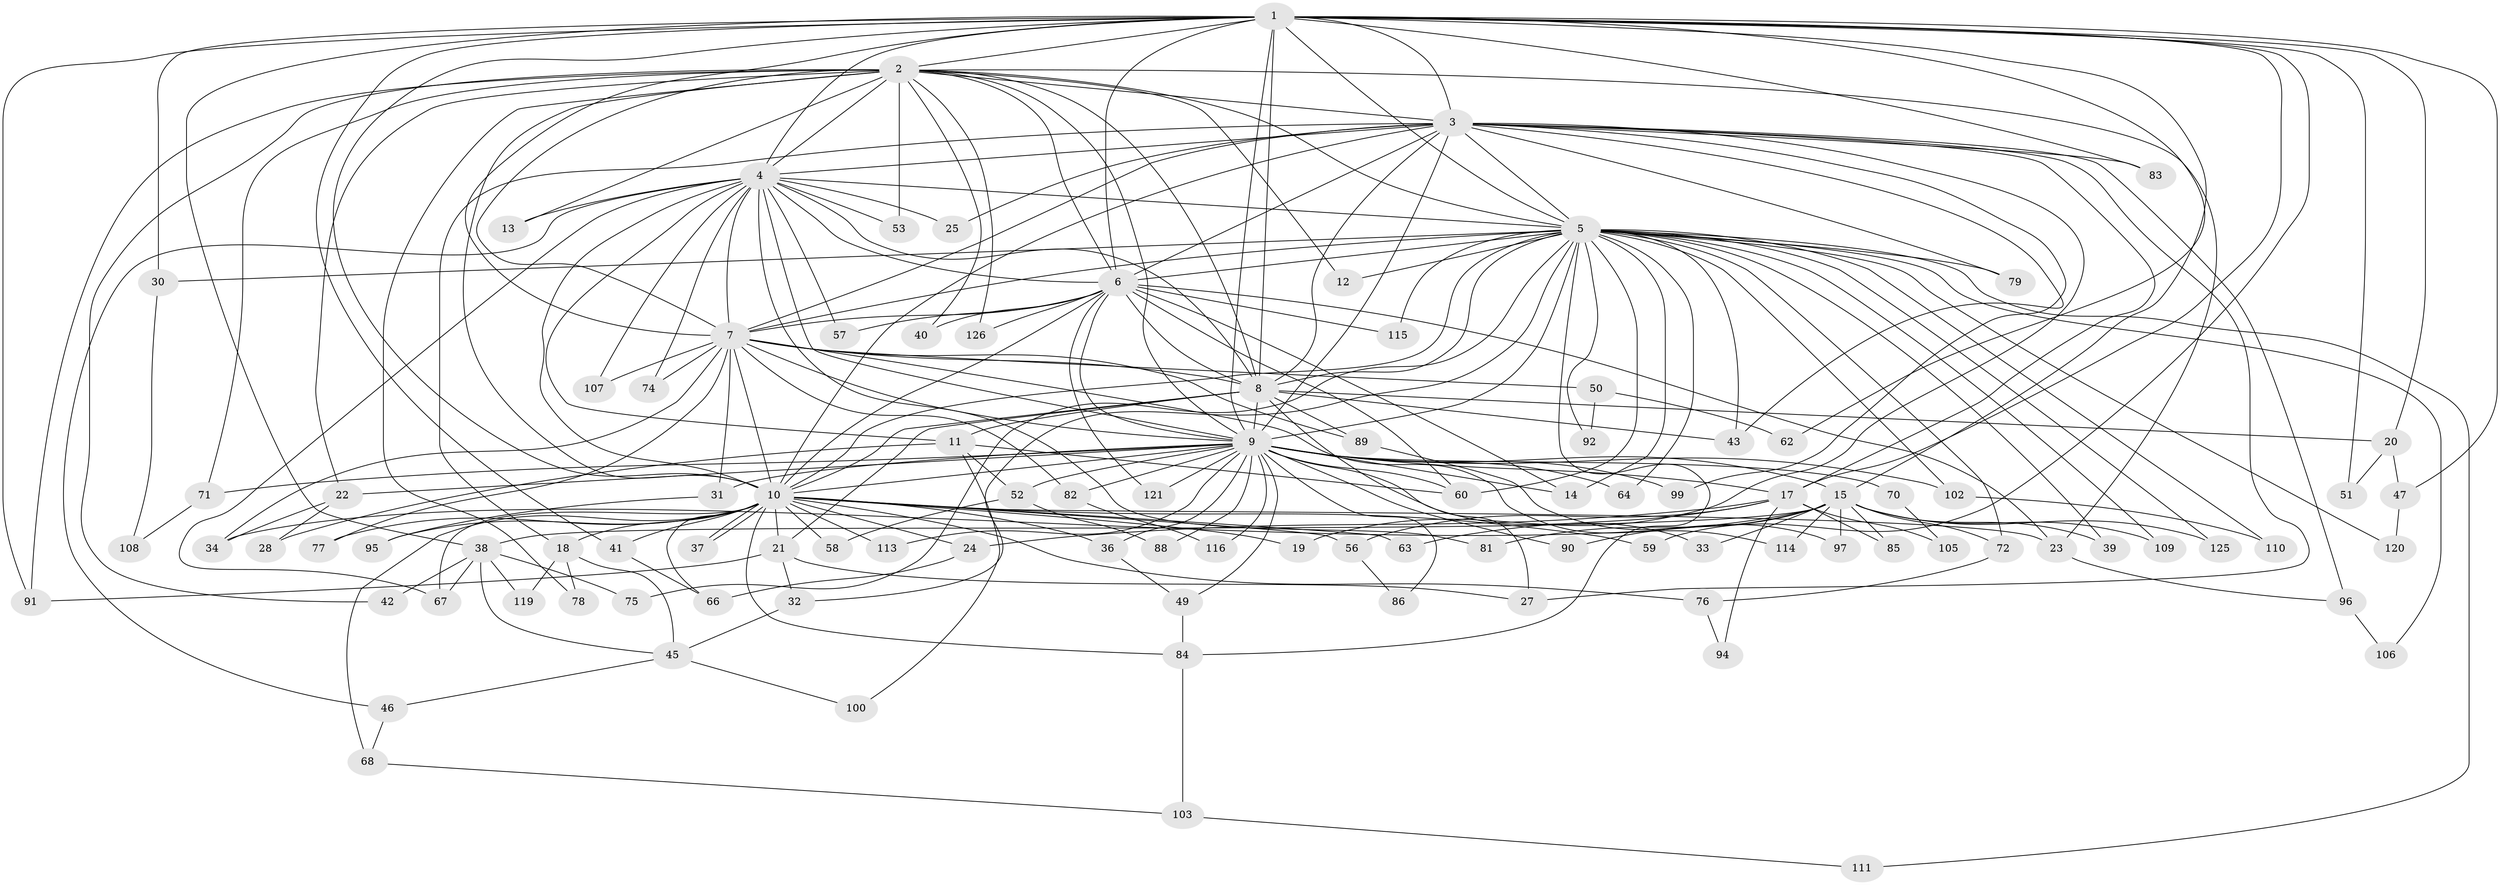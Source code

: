 // original degree distribution, {22: 0.007936507936507936, 20: 0.015873015873015872, 19: 0.007936507936507936, 29: 0.007936507936507936, 17: 0.007936507936507936, 18: 0.007936507936507936, 15: 0.007936507936507936, 34: 0.007936507936507936, 33: 0.007936507936507936, 7: 0.015873015873015872, 2: 0.5079365079365079, 3: 0.2619047619047619, 14: 0.007936507936507936, 5: 0.047619047619047616, 4: 0.07142857142857142, 6: 0.007936507936507936}
// Generated by graph-tools (version 1.1) at 2025/41/03/06/25 10:41:32]
// undirected, 102 vertices, 240 edges
graph export_dot {
graph [start="1"]
  node [color=gray90,style=filled];
  1 [super="+61"];
  2 [super="+87"];
  3 [super="+54"];
  4 [super="+117"];
  5 [super="+44"];
  6 [super="+65"];
  7 [super="+16"];
  8;
  9 [super="+35"];
  10 [super="+124"];
  11 [super="+122"];
  12;
  13;
  14 [super="+26"];
  15 [super="+112"];
  17 [super="+29"];
  18;
  19;
  20;
  21 [super="+123"];
  22 [super="+48"];
  23 [super="+55"];
  24;
  25;
  27;
  28 [super="+69"];
  30;
  31;
  32;
  33;
  34 [super="+118"];
  36;
  37;
  38 [super="+73"];
  39;
  40;
  41;
  42;
  43 [super="+104"];
  45 [super="+98"];
  46;
  47;
  49;
  50;
  51;
  52;
  53;
  56;
  57;
  58;
  59;
  60;
  62;
  63;
  64;
  66 [super="+101"];
  67;
  68;
  70 [super="+80"];
  71;
  72;
  74;
  75;
  76;
  77;
  78;
  79;
  81;
  82;
  83;
  84 [super="+93"];
  85;
  86;
  88;
  89;
  90;
  91;
  92;
  94;
  95;
  96;
  97;
  99;
  100;
  102;
  103;
  105;
  106;
  107;
  108;
  109;
  110;
  111;
  113;
  114;
  115;
  116;
  119;
  120;
  121;
  125;
  126;
  1 -- 2;
  1 -- 3;
  1 -- 4;
  1 -- 5;
  1 -- 6;
  1 -- 7;
  1 -- 8;
  1 -- 9;
  1 -- 10 [weight=2];
  1 -- 15;
  1 -- 17;
  1 -- 20;
  1 -- 30;
  1 -- 38;
  1 -- 41;
  1 -- 47;
  1 -- 51;
  1 -- 59;
  1 -- 62;
  1 -- 83;
  1 -- 91;
  2 -- 3;
  2 -- 4;
  2 -- 5;
  2 -- 6;
  2 -- 7;
  2 -- 8;
  2 -- 9;
  2 -- 10;
  2 -- 12;
  2 -- 13;
  2 -- 22;
  2 -- 23;
  2 -- 40;
  2 -- 42;
  2 -- 53;
  2 -- 71 [weight=2];
  2 -- 78;
  2 -- 91;
  2 -- 126;
  3 -- 4;
  3 -- 5;
  3 -- 6;
  3 -- 7;
  3 -- 8;
  3 -- 9;
  3 -- 10;
  3 -- 17;
  3 -- 18;
  3 -- 19;
  3 -- 25;
  3 -- 43;
  3 -- 79;
  3 -- 83;
  3 -- 96;
  3 -- 99;
  3 -- 27;
  4 -- 5 [weight=2];
  4 -- 6;
  4 -- 7;
  4 -- 8;
  4 -- 9;
  4 -- 10;
  4 -- 11;
  4 -- 13;
  4 -- 25;
  4 -- 46;
  4 -- 53;
  4 -- 57;
  4 -- 67;
  4 -- 74;
  4 -- 81;
  4 -- 107;
  5 -- 6;
  5 -- 7;
  5 -- 8;
  5 -- 9;
  5 -- 10;
  5 -- 12;
  5 -- 30;
  5 -- 32;
  5 -- 39;
  5 -- 60;
  5 -- 64;
  5 -- 72;
  5 -- 75;
  5 -- 79;
  5 -- 84;
  5 -- 92;
  5 -- 102;
  5 -- 109;
  5 -- 110;
  5 -- 111;
  5 -- 115;
  5 -- 120;
  5 -- 125;
  5 -- 106;
  5 -- 14;
  5 -- 43;
  6 -- 7;
  6 -- 8;
  6 -- 9;
  6 -- 10;
  6 -- 14;
  6 -- 23;
  6 -- 40;
  6 -- 57;
  6 -- 115;
  6 -- 121;
  6 -- 126;
  6 -- 60;
  7 -- 8;
  7 -- 9 [weight=2];
  7 -- 10 [weight=2];
  7 -- 31;
  7 -- 34;
  7 -- 74;
  7 -- 77;
  7 -- 82;
  7 -- 107;
  7 -- 114;
  7 -- 89;
  7 -- 50;
  8 -- 9;
  8 -- 10;
  8 -- 11;
  8 -- 20;
  8 -- 21;
  8 -- 27;
  8 -- 43;
  8 -- 89;
  9 -- 10;
  9 -- 14 [weight=2];
  9 -- 15 [weight=2];
  9 -- 22 [weight=2];
  9 -- 31;
  9 -- 33;
  9 -- 36;
  9 -- 52;
  9 -- 60;
  9 -- 70 [weight=3];
  9 -- 71;
  9 -- 82;
  9 -- 86;
  9 -- 88;
  9 -- 90;
  9 -- 99;
  9 -- 102;
  9 -- 113;
  9 -- 116;
  9 -- 121;
  9 -- 64;
  9 -- 49;
  9 -- 17;
  10 -- 18;
  10 -- 19;
  10 -- 21;
  10 -- 24;
  10 -- 36;
  10 -- 37;
  10 -- 37;
  10 -- 41;
  10 -- 56;
  10 -- 58;
  10 -- 59;
  10 -- 63;
  10 -- 67;
  10 -- 68 [weight=2];
  10 -- 76;
  10 -- 77;
  10 -- 95;
  10 -- 113;
  10 -- 66;
  10 -- 84;
  10 -- 23;
  11 -- 28 [weight=2];
  11 -- 52;
  11 -- 100;
  11 -- 60;
  15 -- 33;
  15 -- 34;
  15 -- 38;
  15 -- 39;
  15 -- 72;
  15 -- 81;
  15 -- 85;
  15 -- 90;
  15 -- 97;
  15 -- 109;
  15 -- 114;
  15 -- 125;
  17 -- 24;
  17 -- 63;
  17 -- 105;
  17 -- 85;
  17 -- 56;
  17 -- 94;
  18 -- 45;
  18 -- 78;
  18 -- 119;
  20 -- 47;
  20 -- 51;
  21 -- 27;
  21 -- 32;
  21 -- 91;
  22 -- 28;
  22 -- 34;
  23 -- 96;
  24 -- 66;
  30 -- 108;
  31 -- 95;
  32 -- 45;
  36 -- 49;
  38 -- 42;
  38 -- 45;
  38 -- 75;
  38 -- 119;
  38 -- 67;
  41 -- 66;
  45 -- 46;
  45 -- 100;
  46 -- 68;
  47 -- 120;
  49 -- 84;
  50 -- 62;
  50 -- 92;
  52 -- 58;
  52 -- 88;
  56 -- 86;
  68 -- 103;
  70 -- 105;
  71 -- 108;
  72 -- 76;
  76 -- 94;
  82 -- 116;
  84 -- 103;
  89 -- 97;
  96 -- 106;
  102 -- 110;
  103 -- 111;
}
